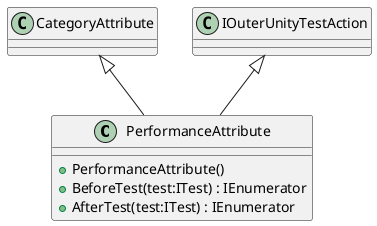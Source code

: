 @startuml
class PerformanceAttribute {
    + PerformanceAttribute()
    + BeforeTest(test:ITest) : IEnumerator
    + AfterTest(test:ITest) : IEnumerator
}
CategoryAttribute <|-- PerformanceAttribute
IOuterUnityTestAction <|-- PerformanceAttribute
@enduml
